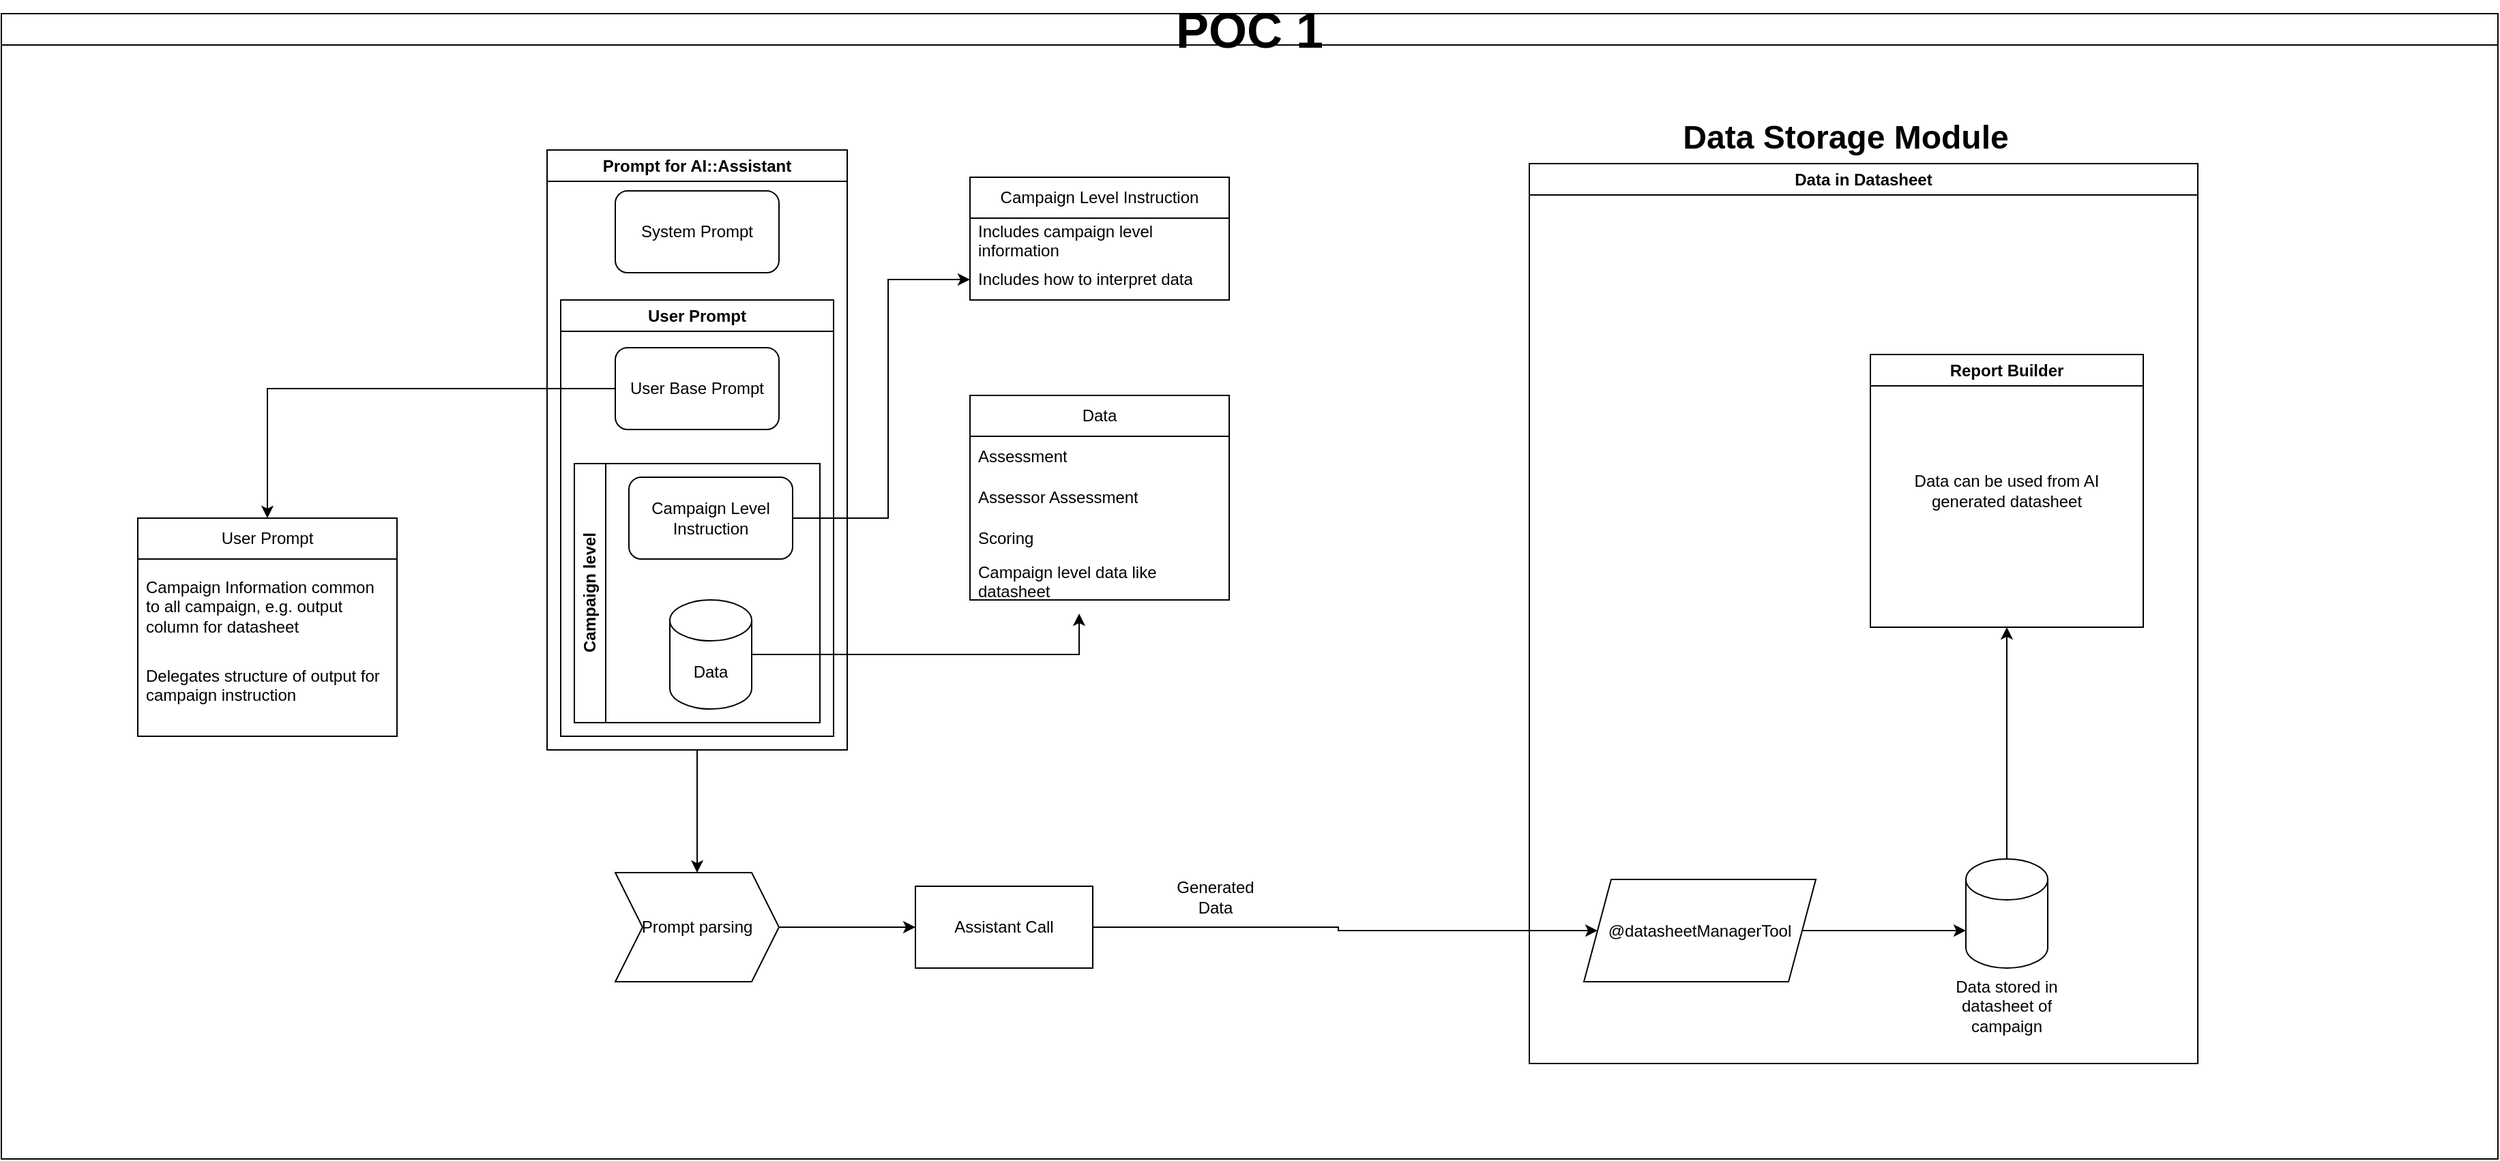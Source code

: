 <mxfile version="27.1.6">
  <diagram name="Page-1" id="SSzMfHvwIdfggM3md5LJ">
    <mxGraphModel dx="1454" dy="984" grid="1" gridSize="10" guides="1" tooltips="1" connect="1" arrows="1" fold="1" page="1" pageScale="1" pageWidth="19200" pageHeight="12000" math="0" shadow="0">
      <root>
        <mxCell id="0" />
        <mxCell id="1" parent="0" />
        <mxCell id="PlvmzQfx7ljTFL7CO23Y-11" style="edgeStyle=orthogonalEdgeStyle;rounded=0;orthogonalLoop=1;jettySize=auto;html=1;exitX=0.5;exitY=1;exitDx=0;exitDy=0;entryX=0.5;entryY=0;entryDx=0;entryDy=0;" parent="1" source="PlvmzQfx7ljTFL7CO23Y-1" target="PlvmzQfx7ljTFL7CO23Y-26" edge="1">
          <mxGeometry relative="1" as="geometry">
            <mxPoint x="570" y="680" as="targetPoint" />
          </mxGeometry>
        </mxCell>
        <mxCell id="PlvmzQfx7ljTFL7CO23Y-1" value="Prompt for AI::Assistant" style="swimlane;whiteSpace=wrap;html=1;" parent="1" vertex="1">
          <mxGeometry x="470" y="140" width="220" height="440" as="geometry" />
        </mxCell>
        <mxCell id="PlvmzQfx7ljTFL7CO23Y-2" value="System Prompt" style="rounded=1;whiteSpace=wrap;html=1;" parent="PlvmzQfx7ljTFL7CO23Y-1" vertex="1">
          <mxGeometry x="50" y="30" width="120" height="60" as="geometry" />
        </mxCell>
        <mxCell id="PlvmzQfx7ljTFL7CO23Y-3" value="User Base Prompt" style="rounded=1;whiteSpace=wrap;html=1;" parent="PlvmzQfx7ljTFL7CO23Y-1" vertex="1">
          <mxGeometry x="50" y="145" width="120" height="60" as="geometry" />
        </mxCell>
        <mxCell id="PlvmzQfx7ljTFL7CO23Y-9" value="Campaign level" style="swimlane;horizontal=0;whiteSpace=wrap;html=1;" parent="PlvmzQfx7ljTFL7CO23Y-1" vertex="1">
          <mxGeometry x="20" y="230" width="180" height="190" as="geometry" />
        </mxCell>
        <mxCell id="PlvmzQfx7ljTFL7CO23Y-4" value="Campaign Level Instruction" style="rounded=1;whiteSpace=wrap;html=1;" parent="PlvmzQfx7ljTFL7CO23Y-9" vertex="1">
          <mxGeometry x="40" y="10" width="120" height="60" as="geometry" />
        </mxCell>
        <mxCell id="PlvmzQfx7ljTFL7CO23Y-8" value="Data" style="shape=cylinder3;whiteSpace=wrap;html=1;boundedLbl=1;backgroundOutline=1;size=15;" parent="PlvmzQfx7ljTFL7CO23Y-9" vertex="1">
          <mxGeometry x="70" y="100" width="60" height="80" as="geometry" />
        </mxCell>
        <mxCell id="CMrl497mcLFZJ8g_c2Jp-8" style="edgeStyle=orthogonalEdgeStyle;rounded=0;orthogonalLoop=1;jettySize=auto;html=1;exitX=1;exitY=0;exitDx=0;exitDy=0;" parent="PlvmzQfx7ljTFL7CO23Y-1" source="CMrl497mcLFZJ8g_c2Jp-7" edge="1">
          <mxGeometry relative="1" as="geometry">
            <mxPoint x="210.069" y="110" as="targetPoint" />
          </mxGeometry>
        </mxCell>
        <mxCell id="CMrl497mcLFZJ8g_c2Jp-7" value="User Prompt" style="swimlane;whiteSpace=wrap;html=1;" parent="PlvmzQfx7ljTFL7CO23Y-1" vertex="1">
          <mxGeometry x="10" y="110" width="200" height="320" as="geometry" />
        </mxCell>
        <mxCell id="PlvmzQfx7ljTFL7CO23Y-13" style="edgeStyle=orthogonalEdgeStyle;rounded=0;orthogonalLoop=1;jettySize=auto;html=1;exitX=1;exitY=0.5;exitDx=0;exitDy=0;entryX=0;entryY=0.5;entryDx=0;entryDy=0;" parent="1" source="PlvmzQfx7ljTFL7CO23Y-26" target="PlvmzQfx7ljTFL7CO23Y-14" edge="1">
          <mxGeometry relative="1" as="geometry">
            <mxPoint x="710" y="710" as="targetPoint" />
            <mxPoint x="620" y="710" as="sourcePoint" />
          </mxGeometry>
        </mxCell>
        <mxCell id="PlvmzQfx7ljTFL7CO23Y-16" style="edgeStyle=orthogonalEdgeStyle;rounded=0;orthogonalLoop=1;jettySize=auto;html=1;exitX=1;exitY=0.5;exitDx=0;exitDy=0;entryX=0;entryY=0.5;entryDx=0;entryDy=0;" parent="1" source="PlvmzQfx7ljTFL7CO23Y-14" target="PlvmzQfx7ljTFL7CO23Y-15" edge="1">
          <mxGeometry relative="1" as="geometry" />
        </mxCell>
        <mxCell id="PlvmzQfx7ljTFL7CO23Y-14" value="Assistant Call" style="rounded=0;whiteSpace=wrap;html=1;" parent="1" vertex="1">
          <mxGeometry x="740" y="680" width="130" height="60" as="geometry" />
        </mxCell>
        <mxCell id="PlvmzQfx7ljTFL7CO23Y-15" value="@datasheetManagerTool" style="shape=parallelogram;perimeter=parallelogramPerimeter;whiteSpace=wrap;html=1;fixedSize=1;" parent="1" vertex="1">
          <mxGeometry x="1230" y="675" width="170" height="75" as="geometry" />
        </mxCell>
        <mxCell id="PlvmzQfx7ljTFL7CO23Y-35" style="edgeStyle=orthogonalEdgeStyle;rounded=0;orthogonalLoop=1;jettySize=auto;html=1;exitX=0.5;exitY=0;exitDx=0;exitDy=0;exitPerimeter=0;entryX=0.5;entryY=1;entryDx=0;entryDy=0;" parent="1" source="PlvmzQfx7ljTFL7CO23Y-17" target="PlvmzQfx7ljTFL7CO23Y-33" edge="1">
          <mxGeometry relative="1" as="geometry" />
        </mxCell>
        <mxCell id="PlvmzQfx7ljTFL7CO23Y-17" value="" style="shape=cylinder3;whiteSpace=wrap;html=1;boundedLbl=1;backgroundOutline=1;size=15;" parent="1" vertex="1">
          <mxGeometry x="1510" y="660" width="60" height="80" as="geometry" />
        </mxCell>
        <mxCell id="PlvmzQfx7ljTFL7CO23Y-18" style="edgeStyle=orthogonalEdgeStyle;rounded=0;orthogonalLoop=1;jettySize=auto;html=1;exitX=1;exitY=0.5;exitDx=0;exitDy=0;entryX=0;entryY=0;entryDx=0;entryDy=52.5;entryPerimeter=0;" parent="1" source="PlvmzQfx7ljTFL7CO23Y-15" target="PlvmzQfx7ljTFL7CO23Y-17" edge="1">
          <mxGeometry relative="1" as="geometry" />
        </mxCell>
        <mxCell id="PlvmzQfx7ljTFL7CO23Y-20" value="Campaign Level Instruction" style="swimlane;fontStyle=0;childLayout=stackLayout;horizontal=1;startSize=30;horizontalStack=0;resizeParent=1;resizeParentMax=0;resizeLast=0;collapsible=1;marginBottom=0;whiteSpace=wrap;html=1;" parent="1" vertex="1">
          <mxGeometry x="780" y="160" width="190" height="90" as="geometry" />
        </mxCell>
        <mxCell id="PlvmzQfx7ljTFL7CO23Y-21" value="Includes campaign level information" style="text;strokeColor=none;fillColor=none;align=left;verticalAlign=middle;spacingLeft=4;spacingRight=4;overflow=hidden;points=[[0,0.5],[1,0.5]];portConstraint=eastwest;rotatable=0;whiteSpace=wrap;html=1;" parent="PlvmzQfx7ljTFL7CO23Y-20" vertex="1">
          <mxGeometry y="30" width="190" height="30" as="geometry" />
        </mxCell>
        <mxCell id="PlvmzQfx7ljTFL7CO23Y-23" value="Includes how to interpret data" style="text;strokeColor=none;fillColor=none;align=left;verticalAlign=middle;spacingLeft=4;spacingRight=4;overflow=hidden;points=[[0,0.5],[1,0.5]];portConstraint=eastwest;rotatable=0;whiteSpace=wrap;html=1;" parent="PlvmzQfx7ljTFL7CO23Y-20" vertex="1">
          <mxGeometry y="60" width="190" height="30" as="geometry" />
        </mxCell>
        <mxCell id="PlvmzQfx7ljTFL7CO23Y-24" style="edgeStyle=orthogonalEdgeStyle;rounded=0;orthogonalLoop=1;jettySize=auto;html=1;exitX=1;exitY=0.5;exitDx=0;exitDy=0;entryX=0;entryY=0.5;entryDx=0;entryDy=0;" parent="1" source="PlvmzQfx7ljTFL7CO23Y-4" edge="1">
          <mxGeometry relative="1" as="geometry">
            <mxPoint x="780" y="235" as="targetPoint" />
            <Array as="points">
              <mxPoint x="720" y="410" />
              <mxPoint x="720" y="235" />
            </Array>
          </mxGeometry>
        </mxCell>
        <mxCell id="PlvmzQfx7ljTFL7CO23Y-26" value="Prompt parsing" style="shape=step;perimeter=stepPerimeter;whiteSpace=wrap;html=1;fixedSize=1;" parent="1" vertex="1">
          <mxGeometry x="520" y="670" width="120" height="80" as="geometry" />
        </mxCell>
        <mxCell id="PlvmzQfx7ljTFL7CO23Y-27" value="Data" style="swimlane;fontStyle=0;childLayout=stackLayout;horizontal=1;startSize=30;horizontalStack=0;resizeParent=1;resizeParentMax=0;resizeLast=0;collapsible=1;marginBottom=0;whiteSpace=wrap;html=1;" parent="1" vertex="1">
          <mxGeometry x="780" y="320" width="190" height="150" as="geometry" />
        </mxCell>
        <mxCell id="PlvmzQfx7ljTFL7CO23Y-28" value="Assessment" style="text;strokeColor=none;fillColor=none;align=left;verticalAlign=middle;spacingLeft=4;spacingRight=4;overflow=hidden;points=[[0,0.5],[1,0.5]];portConstraint=eastwest;rotatable=0;whiteSpace=wrap;html=1;" parent="PlvmzQfx7ljTFL7CO23Y-27" vertex="1">
          <mxGeometry y="30" width="190" height="30" as="geometry" />
        </mxCell>
        <mxCell id="PlvmzQfx7ljTFL7CO23Y-29" value="Assessor Assessment" style="text;strokeColor=none;fillColor=none;align=left;verticalAlign=middle;spacingLeft=4;spacingRight=4;overflow=hidden;points=[[0,0.5],[1,0.5]];portConstraint=eastwest;rotatable=0;whiteSpace=wrap;html=1;" parent="PlvmzQfx7ljTFL7CO23Y-27" vertex="1">
          <mxGeometry y="60" width="190" height="30" as="geometry" />
        </mxCell>
        <mxCell id="PlvmzQfx7ljTFL7CO23Y-30" value="Scoring" style="text;strokeColor=none;fillColor=none;align=left;verticalAlign=middle;spacingLeft=4;spacingRight=4;overflow=hidden;points=[[0,0.5],[1,0.5]];portConstraint=eastwest;rotatable=0;whiteSpace=wrap;html=1;" parent="PlvmzQfx7ljTFL7CO23Y-27" vertex="1">
          <mxGeometry y="90" width="190" height="30" as="geometry" />
        </mxCell>
        <mxCell id="PlvmzQfx7ljTFL7CO23Y-32" value="Campaign level data like datasheet&lt;div&gt;&lt;br&gt;&lt;div&gt;&lt;div&gt;&lt;br&gt;&lt;/div&gt;&lt;/div&gt;&lt;/div&gt;" style="text;strokeColor=none;fillColor=none;align=left;verticalAlign=middle;spacingLeft=4;spacingRight=4;overflow=hidden;points=[[0,0.5],[1,0.5]];portConstraint=eastwest;rotatable=0;whiteSpace=wrap;html=1;" parent="PlvmzQfx7ljTFL7CO23Y-27" vertex="1">
          <mxGeometry y="120" width="190" height="30" as="geometry" />
        </mxCell>
        <mxCell id="PlvmzQfx7ljTFL7CO23Y-31" style="edgeStyle=orthogonalEdgeStyle;rounded=0;orthogonalLoop=1;jettySize=auto;html=1;exitX=1;exitY=0.5;exitDx=0;exitDy=0;exitPerimeter=0;" parent="1" source="PlvmzQfx7ljTFL7CO23Y-8" edge="1">
          <mxGeometry relative="1" as="geometry">
            <mxPoint x="690" y="555" as="sourcePoint" />
            <mxPoint x="860" y="480" as="targetPoint" />
            <Array as="points">
              <mxPoint x="860" y="510" />
            </Array>
          </mxGeometry>
        </mxCell>
        <mxCell id="PlvmzQfx7ljTFL7CO23Y-33" value="Report Builder" style="swimlane;whiteSpace=wrap;html=1;" parent="1" vertex="1">
          <mxGeometry x="1440" y="290" width="200" height="200" as="geometry" />
        </mxCell>
        <mxCell id="PlvmzQfx7ljTFL7CO23Y-34" value="Data can be used from AI generated datasheet" style="text;html=1;align=center;verticalAlign=middle;whiteSpace=wrap;rounded=0;" parent="PlvmzQfx7ljTFL7CO23Y-33" vertex="1">
          <mxGeometry x="15" y="35" width="170" height="130" as="geometry" />
        </mxCell>
        <mxCell id="CMrl497mcLFZJ8g_c2Jp-1" value="User Prompt" style="swimlane;fontStyle=0;childLayout=stackLayout;horizontal=1;startSize=30;horizontalStack=0;resizeParent=1;resizeParentMax=0;resizeLast=0;collapsible=1;marginBottom=0;whiteSpace=wrap;html=1;" parent="1" vertex="1">
          <mxGeometry x="170" y="410" width="190" height="160" as="geometry" />
        </mxCell>
        <mxCell id="CMrl497mcLFZJ8g_c2Jp-2" value="Campaign Information common to all campaign, e.g. output column for datasheet" style="text;strokeColor=none;fillColor=none;align=left;verticalAlign=middle;spacingLeft=4;spacingRight=4;overflow=hidden;points=[[0,0.5],[1,0.5]];portConstraint=eastwest;rotatable=0;whiteSpace=wrap;html=1;" parent="CMrl497mcLFZJ8g_c2Jp-1" vertex="1">
          <mxGeometry y="30" width="190" height="70" as="geometry" />
        </mxCell>
        <mxCell id="CMrl497mcLFZJ8g_c2Jp-3" value="Delegates structure of output for campaign instruction&lt;div&gt;&lt;br&gt;&lt;/div&gt;" style="text;strokeColor=none;fillColor=none;align=left;verticalAlign=middle;spacingLeft=4;spacingRight=4;overflow=hidden;points=[[0,0.5],[1,0.5]];portConstraint=eastwest;rotatable=0;whiteSpace=wrap;html=1;" parent="CMrl497mcLFZJ8g_c2Jp-1" vertex="1">
          <mxGeometry y="100" width="190" height="60" as="geometry" />
        </mxCell>
        <mxCell id="CMrl497mcLFZJ8g_c2Jp-4" style="edgeStyle=orthogonalEdgeStyle;rounded=0;orthogonalLoop=1;jettySize=auto;html=1;exitX=0;exitY=0.5;exitDx=0;exitDy=0;" parent="1" source="PlvmzQfx7ljTFL7CO23Y-3" target="CMrl497mcLFZJ8g_c2Jp-1" edge="1">
          <mxGeometry relative="1" as="geometry" />
        </mxCell>
        <mxCell id="CMrl497mcLFZJ8g_c2Jp-5" value="Generated Data" style="text;html=1;align=center;verticalAlign=middle;whiteSpace=wrap;rounded=0;" parent="1" vertex="1">
          <mxGeometry x="930" y="672.5" width="60" height="30" as="geometry" />
        </mxCell>
        <mxCell id="2Rf-Foa6_MN_TzK8YG6o-1" value="Data in Datasheet" style="swimlane;whiteSpace=wrap;html=1;" vertex="1" parent="1">
          <mxGeometry x="1190" y="150" width="490" height="660" as="geometry" />
        </mxCell>
        <mxCell id="PlvmzQfx7ljTFL7CO23Y-19" value="Data stored in datasheet of campaign&lt;div&gt;&lt;br&gt;&lt;/div&gt;" style="text;html=1;align=center;verticalAlign=middle;whiteSpace=wrap;rounded=0;" parent="2Rf-Foa6_MN_TzK8YG6o-1" vertex="1">
          <mxGeometry x="295" y="600" width="110" height="50" as="geometry" />
        </mxCell>
        <mxCell id="2Rf-Foa6_MN_TzK8YG6o-3" value="&lt;b&gt;&lt;font style=&quot;font-size: 24px;&quot;&gt;Data Storage Module&lt;/font&gt;&lt;/b&gt;" style="text;html=1;align=center;verticalAlign=middle;whiteSpace=wrap;rounded=0;" vertex="1" parent="1">
          <mxGeometry x="1272.5" y="121" width="297.5" height="19" as="geometry" />
        </mxCell>
        <mxCell id="2Rf-Foa6_MN_TzK8YG6o-4" value="&lt;font style=&quot;font-size: 36px;&quot;&gt;POC 1&lt;/font&gt;" style="swimlane;whiteSpace=wrap;html=1;" vertex="1" parent="1">
          <mxGeometry x="70" y="40" width="1830" height="840" as="geometry" />
        </mxCell>
      </root>
    </mxGraphModel>
  </diagram>
</mxfile>

